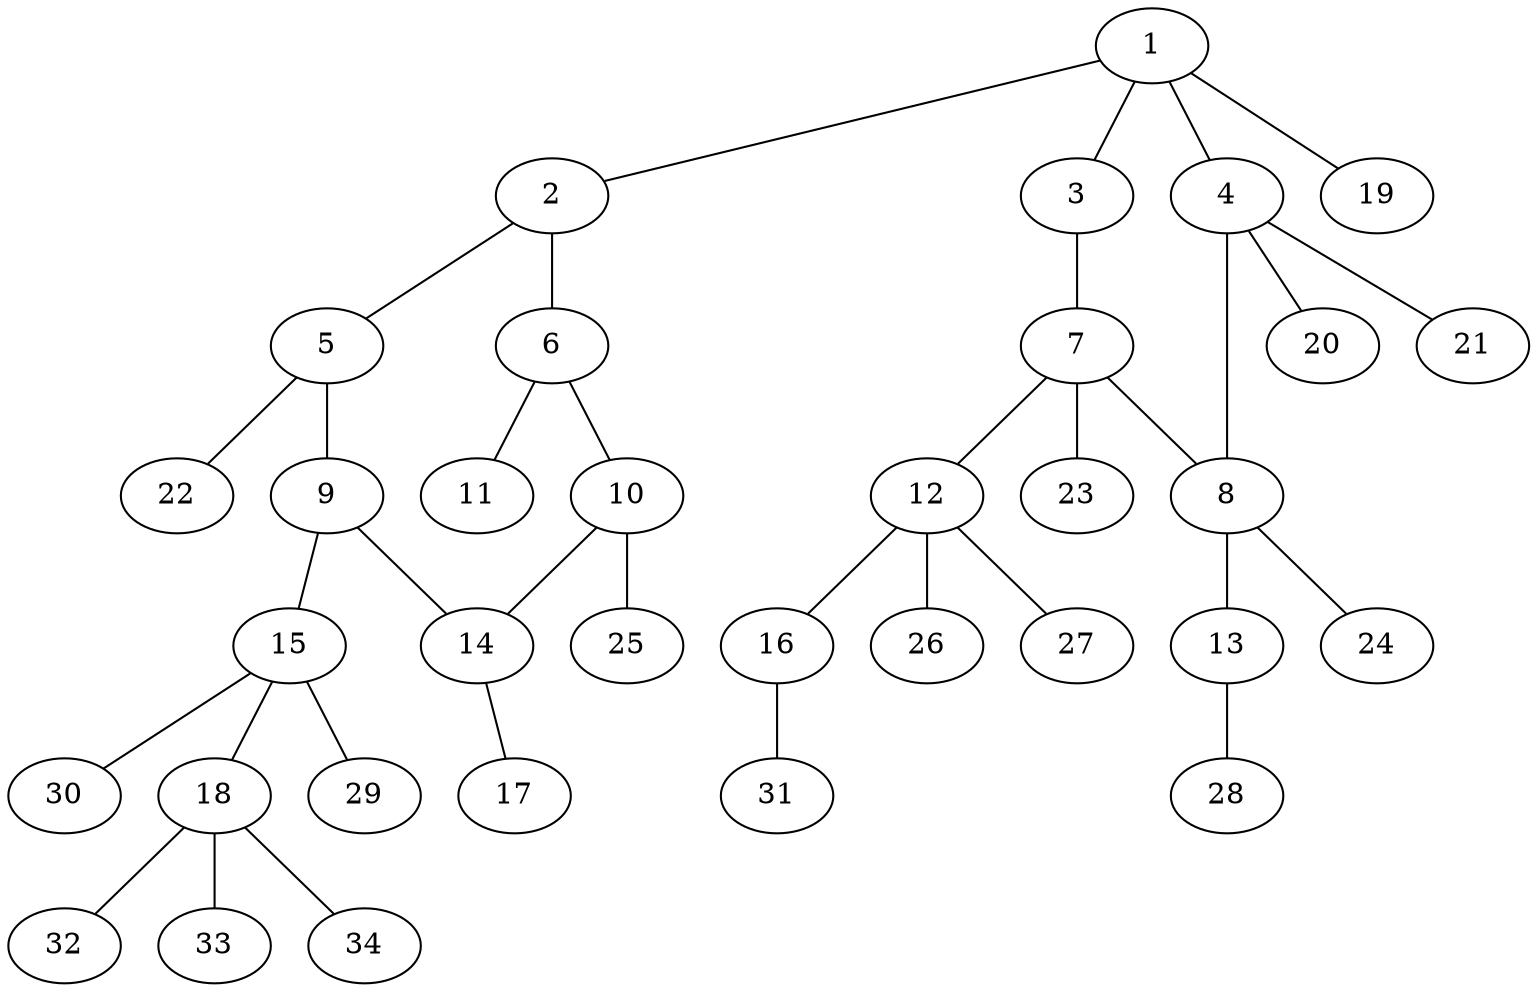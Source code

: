 graph molecule_1219 {
	1	 [chem=C];
	2	 [chem=N];
	1 -- 2	 [valence=1];
	3	 [chem=O];
	1 -- 3	 [valence=1];
	4	 [chem=C];
	1 -- 4	 [valence=1];
	19	 [chem=H];
	1 -- 19	 [valence=1];
	5	 [chem=C];
	2 -- 5	 [valence=1];
	6	 [chem=C];
	2 -- 6	 [valence=1];
	7	 [chem=C];
	3 -- 7	 [valence=1];
	8	 [chem=C];
	4 -- 8	 [valence=1];
	20	 [chem=H];
	4 -- 20	 [valence=1];
	21	 [chem=H];
	4 -- 21	 [valence=1];
	9	 [chem=C];
	5 -- 9	 [valence=2];
	22	 [chem=H];
	5 -- 22	 [valence=1];
	10	 [chem=N];
	6 -- 10	 [valence=1];
	11	 [chem=O];
	6 -- 11	 [valence=2];
	7 -- 8	 [valence=1];
	12	 [chem=C];
	7 -- 12	 [valence=1];
	23	 [chem=H];
	7 -- 23	 [valence=1];
	13	 [chem=O];
	8 -- 13	 [valence=1];
	24	 [chem=H];
	8 -- 24	 [valence=1];
	14	 [chem=C];
	9 -- 14	 [valence=1];
	15	 [chem=C];
	9 -- 15	 [valence=1];
	10 -- 14	 [valence=1];
	25	 [chem=H];
	10 -- 25	 [valence=1];
	16	 [chem=O];
	12 -- 16	 [valence=1];
	26	 [chem=H];
	12 -- 26	 [valence=1];
	27	 [chem=H];
	12 -- 27	 [valence=1];
	28	 [chem=H];
	13 -- 28	 [valence=1];
	17	 [chem=O];
	14 -- 17	 [valence=2];
	18	 [chem=C];
	15 -- 18	 [valence=1];
	29	 [chem=H];
	15 -- 29	 [valence=1];
	30	 [chem=H];
	15 -- 30	 [valence=1];
	31	 [chem=H];
	16 -- 31	 [valence=1];
	32	 [chem=H];
	18 -- 32	 [valence=1];
	33	 [chem=H];
	18 -- 33	 [valence=1];
	34	 [chem=H];
	18 -- 34	 [valence=1];
}

